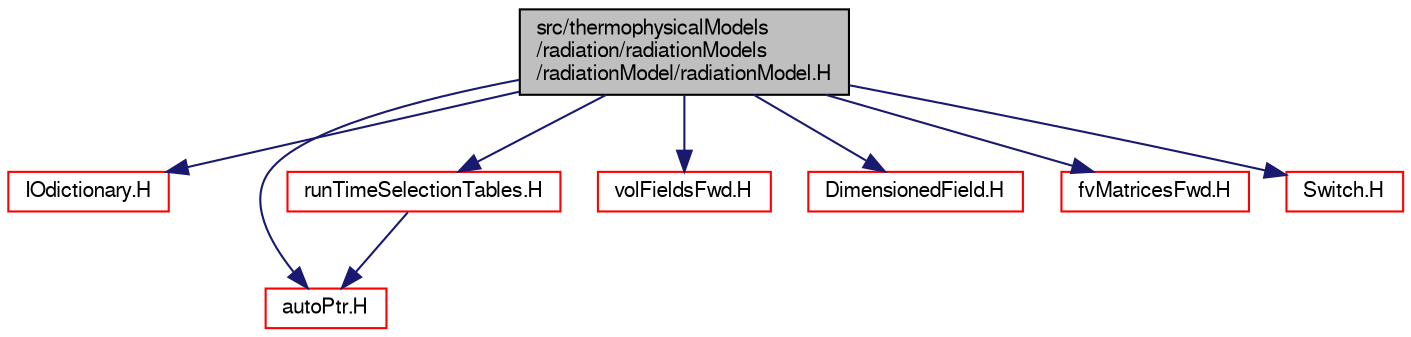 digraph "src/thermophysicalModels/radiation/radiationModels/radiationModel/radiationModel.H"
{
  bgcolor="transparent";
  edge [fontname="FreeSans",fontsize="10",labelfontname="FreeSans",labelfontsize="10"];
  node [fontname="FreeSans",fontsize="10",shape=record];
  Node1 [label="src/thermophysicalModels\l/radiation/radiationModels\l/radiationModel/radiationModel.H",height=0.2,width=0.4,color="black", fillcolor="grey75", style="filled" fontcolor="black"];
  Node1 -> Node2 [color="midnightblue",fontsize="10",style="solid",fontname="FreeSans"];
  Node2 [label="IOdictionary.H",height=0.2,width=0.4,color="red",URL="$a07296.html"];
  Node1 -> Node3 [color="midnightblue",fontsize="10",style="solid",fontname="FreeSans"];
  Node3 [label="autoPtr.H",height=0.2,width=0.4,color="red",URL="$a07985.html"];
  Node1 -> Node4 [color="midnightblue",fontsize="10",style="solid",fontname="FreeSans"];
  Node4 [label="runTimeSelectionTables.H",height=0.2,width=0.4,color="red",URL="$a07379.html",tooltip="Macros to ease declaration of run-time selection tables. "];
  Node4 -> Node3 [color="midnightblue",fontsize="10",style="solid",fontname="FreeSans"];
  Node1 -> Node5 [color="midnightblue",fontsize="10",style="solid",fontname="FreeSans"];
  Node5 [label="volFieldsFwd.H",height=0.2,width=0.4,color="red",URL="$a05179.html"];
  Node1 -> Node6 [color="midnightblue",fontsize="10",style="solid",fontname="FreeSans"];
  Node6 [label="DimensionedField.H",height=0.2,width=0.4,color="red",URL="$a07426.html"];
  Node1 -> Node7 [color="midnightblue",fontsize="10",style="solid",fontname="FreeSans"];
  Node7 [label="fvMatricesFwd.H",height=0.2,width=0.4,color="red",URL="$a05353.html",tooltip="Forward declarations of fvMatrix specializations. "];
  Node1 -> Node8 [color="midnightblue",fontsize="10",style="solid",fontname="FreeSans"];
  Node8 [label="Switch.H",height=0.2,width=0.4,color="red",URL="$a08345.html"];
}
